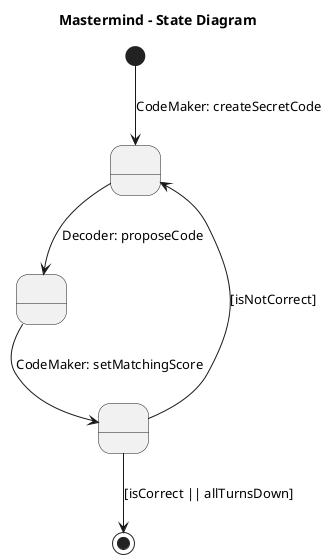 @startuml
title Mastermind - State Diagram
state A as " "
state B as " "
state C as " "
[*] --> A: CodeMaker: createSecretCode
A --> B: Decoder: proposeCode
B --> C : CodeMaker: setMatchingScore
C --> A : [isNotCorrect]
C --> [*] : [isCorrect || allTurnsDown]
@enduml